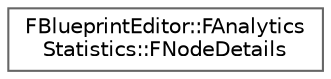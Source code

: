 digraph "Graphical Class Hierarchy"
{
 // INTERACTIVE_SVG=YES
 // LATEX_PDF_SIZE
  bgcolor="transparent";
  edge [fontname=Helvetica,fontsize=10,labelfontname=Helvetica,labelfontsize=10];
  node [fontname=Helvetica,fontsize=10,shape=box,height=0.2,width=0.4];
  rankdir="LR";
  Node0 [id="Node000000",label="FBlueprintEditor::FAnalytics\lStatistics::FNodeDetails",height=0.2,width=0.4,color="grey40", fillcolor="white", style="filled",URL="$d0/d14/structFBlueprintEditor_1_1FAnalyticsStatistics_1_1FNodeDetails.html",tooltip="New node instance information."];
}
